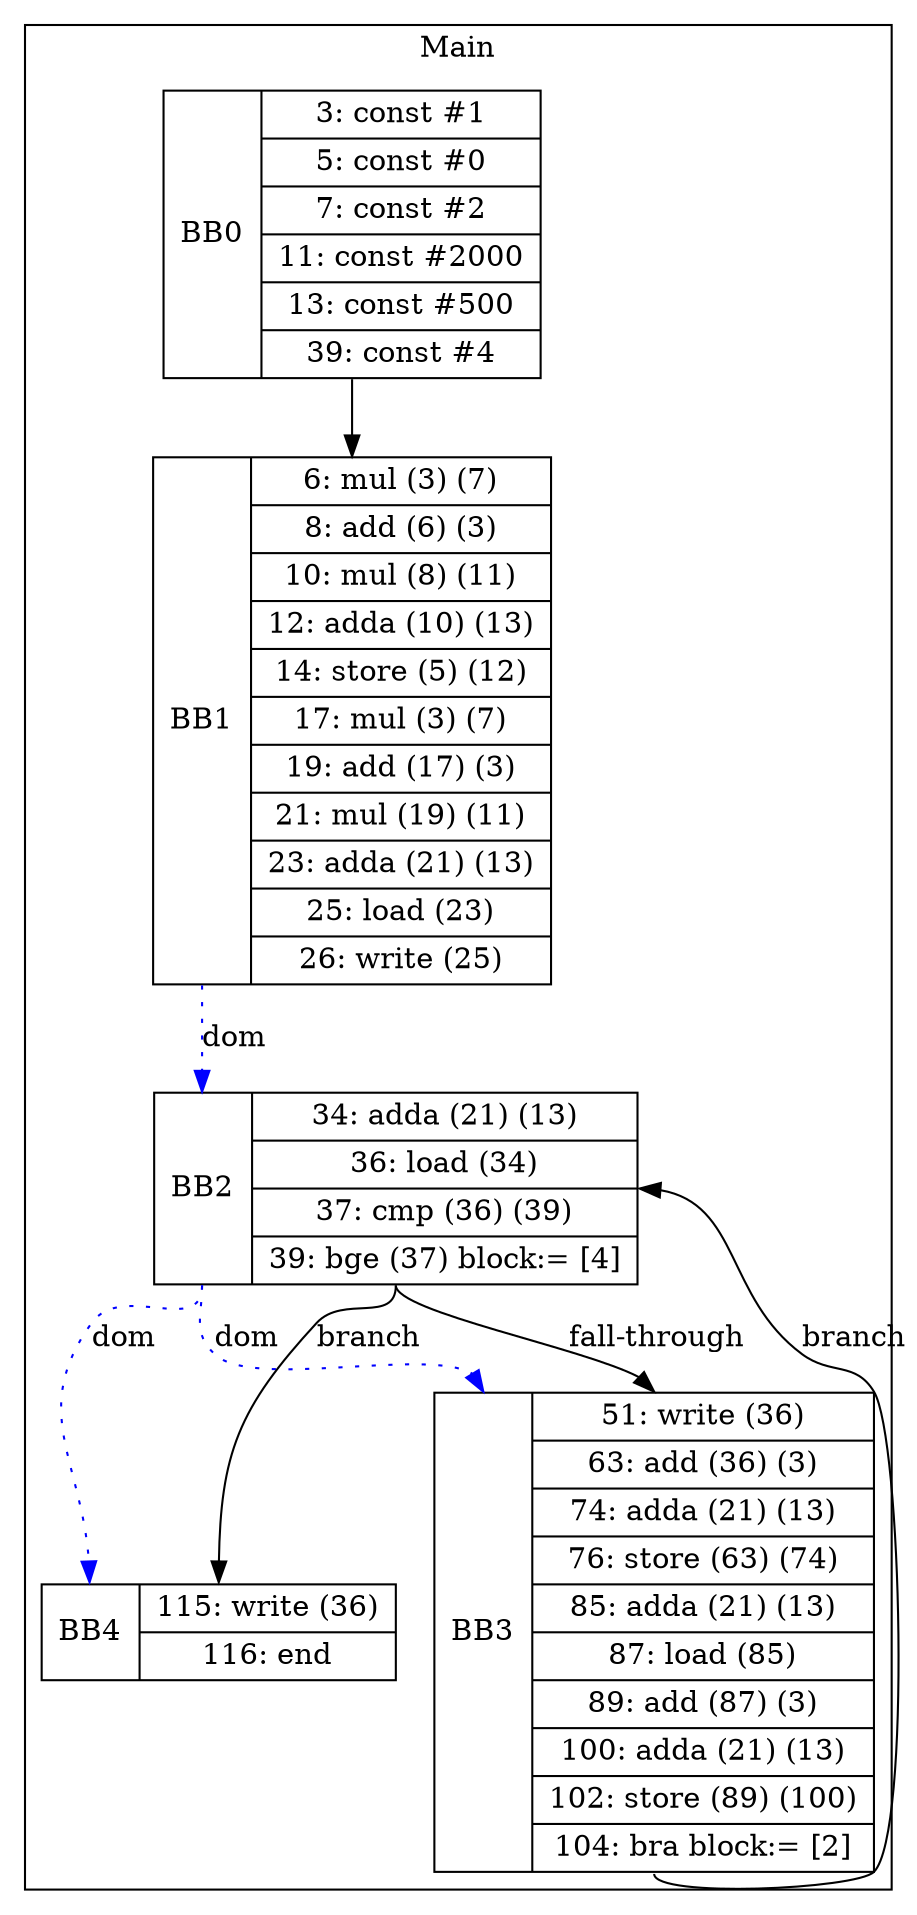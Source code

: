 digraph G {
node [shape=record];
subgraph cluster_main{
label = "Main";
BB0 [shape=record, label="<b>BB0|{3: const #1|5: const #0|7: const #2|11: const #2000|13: const #500|39: const #4}"];
BB1 [shape=record, label="<b>BB1|{6: mul (3) (7)|8: add (6) (3)|10: mul (8) (11)|12: adda (10) (13)|14: store (5) (12)|17: mul (3) (7)|19: add (17) (3)|21: mul (19) (11)|23: adda (21) (13)|25: load (23)|26: write (25)}"];
BB2 [shape=record, label="<b>BB2|{34: adda (21) (13)|36: load (34)|37: cmp (36) (39)|39: bge (37) block:= [4]}"];
BB3 [shape=record, label="<b>BB3|{51: write (36)|63: add (36) (3)|74: adda (21) (13)|76: store (63) (74)|85: adda (21) (13)|87: load (85)|89: add (87) (3)|100: adda (21) (13)|102: store (89) (100)|104: bra block:= [2]}"];
BB4 [shape=record, label="<b>BB4|{115: write (36)|116: end}"];
}
BB0:s -> BB1:n ;
BB2:b -> BB3:b [color=blue, style=dotted, label="dom"];
BB2:b -> BB4:b [color=blue, style=dotted, label="dom"];
BB1:b -> BB2:b [color=blue, style=dotted, label="dom"];
BB2:s -> BB4:n [label="branch"];
BB3:s -> BB2:e [label="branch"];
BB2:s -> BB3:n [label="fall-through"];
}
